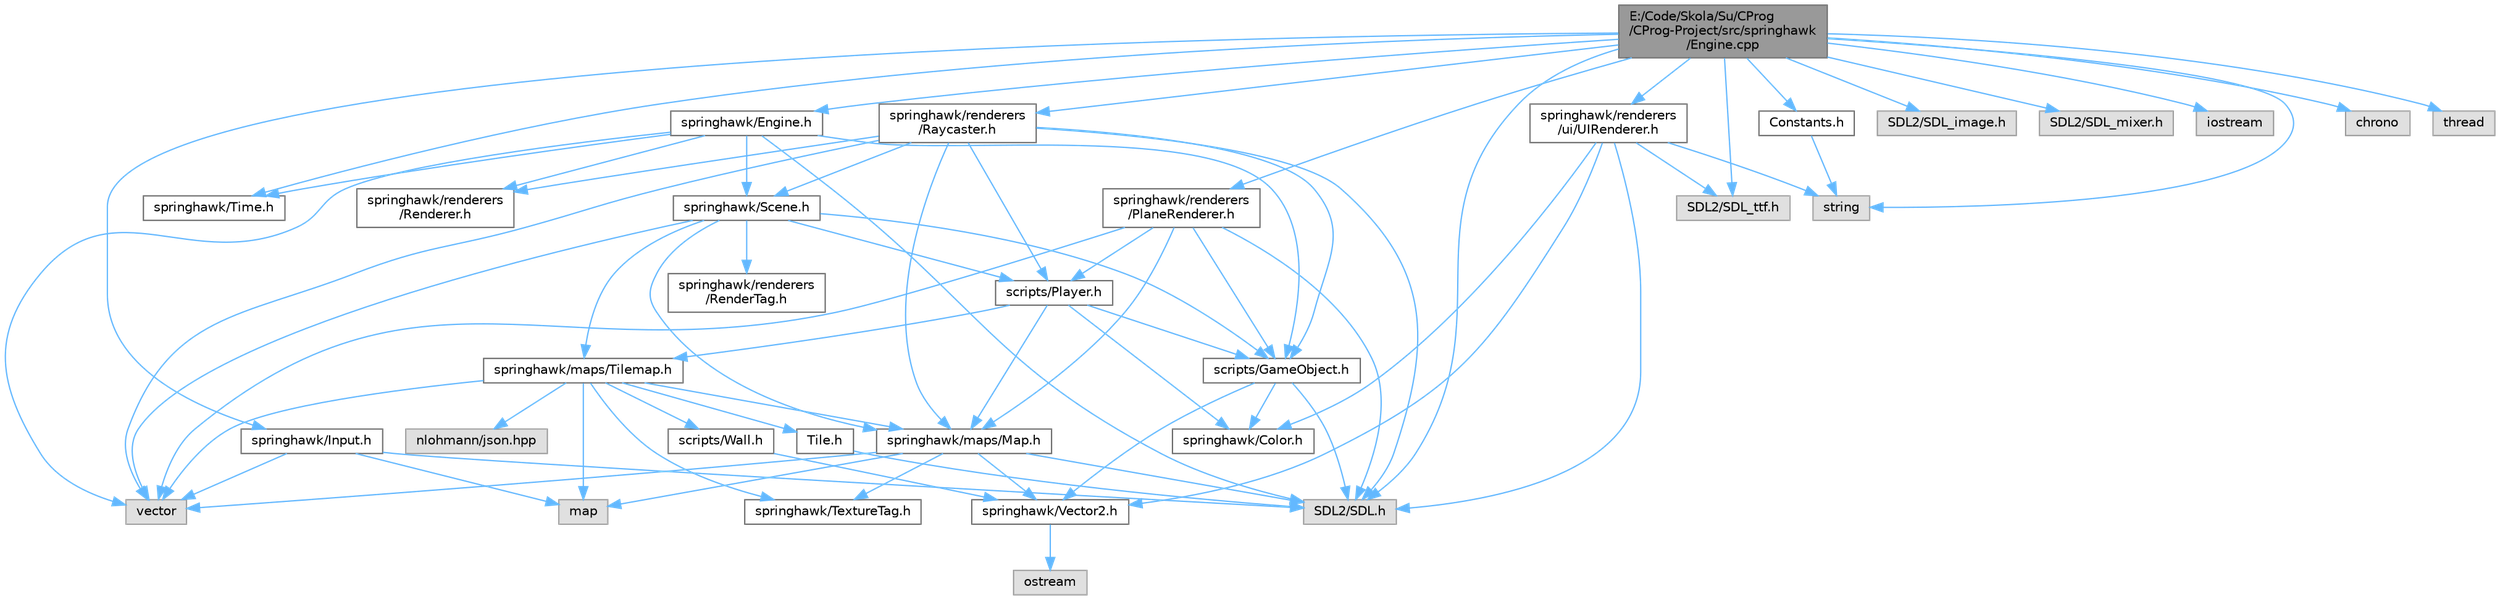 digraph "E:/Code/Skola/Su/CProg/CProg-Project/src/springhawk/Engine.cpp"
{
 // LATEX_PDF_SIZE
  bgcolor="transparent";
  edge [fontname=Helvetica,fontsize=10,labelfontname=Helvetica,labelfontsize=10];
  node [fontname=Helvetica,fontsize=10,shape=box,height=0.2,width=0.4];
  Node1 [id="Node000001",label="E:/Code/Skola/Su/CProg\l/CProg-Project/src/springhawk\l/Engine.cpp",height=0.2,width=0.4,color="gray40", fillcolor="grey60", style="filled", fontcolor="black",tooltip=" "];
  Node1 -> Node2 [id="edge1_Node000001_Node000002",color="steelblue1",style="solid",tooltip=" "];
  Node2 [id="Node000002",label="springhawk/Engine.h",height=0.2,width=0.4,color="grey40", fillcolor="white", style="filled",URL="$_engine_8h.html",tooltip=" "];
  Node2 -> Node3 [id="edge2_Node000002_Node000003",color="steelblue1",style="solid",tooltip=" "];
  Node3 [id="Node000003",label="vector",height=0.2,width=0.4,color="grey60", fillcolor="#E0E0E0", style="filled",tooltip=" "];
  Node2 -> Node4 [id="edge3_Node000002_Node000004",color="steelblue1",style="solid",tooltip=" "];
  Node4 [id="Node000004",label="SDL2/SDL.h",height=0.2,width=0.4,color="grey60", fillcolor="#E0E0E0", style="filled",tooltip=" "];
  Node2 -> Node5 [id="edge4_Node000002_Node000005",color="steelblue1",style="solid",tooltip=" "];
  Node5 [id="Node000005",label="scripts/GameObject.h",height=0.2,width=0.4,color="grey40", fillcolor="white", style="filled",URL="$_game_object_8h.html",tooltip=" "];
  Node5 -> Node6 [id="edge5_Node000005_Node000006",color="steelblue1",style="solid",tooltip=" "];
  Node6 [id="Node000006",label="springhawk/Color.h",height=0.2,width=0.4,color="grey40", fillcolor="white", style="filled",URL="$_color_8h.html",tooltip=" "];
  Node5 -> Node7 [id="edge6_Node000005_Node000007",color="steelblue1",style="solid",tooltip=" "];
  Node7 [id="Node000007",label="springhawk/Vector2.h",height=0.2,width=0.4,color="grey40", fillcolor="white", style="filled",URL="$_vector2_8h.html",tooltip=" "];
  Node7 -> Node8 [id="edge7_Node000007_Node000008",color="steelblue1",style="solid",tooltip=" "];
  Node8 [id="Node000008",label="ostream",height=0.2,width=0.4,color="grey60", fillcolor="#E0E0E0", style="filled",tooltip=" "];
  Node5 -> Node4 [id="edge8_Node000005_Node000004",color="steelblue1",style="solid",tooltip=" "];
  Node2 -> Node9 [id="edge9_Node000002_Node000009",color="steelblue1",style="solid",tooltip=" "];
  Node9 [id="Node000009",label="springhawk/Time.h",height=0.2,width=0.4,color="grey40", fillcolor="white", style="filled",URL="$_time_8h.html",tooltip=" "];
  Node2 -> Node10 [id="edge10_Node000002_Node000010",color="steelblue1",style="solid",tooltip=" "];
  Node10 [id="Node000010",label="springhawk/Scene.h",height=0.2,width=0.4,color="grey40", fillcolor="white", style="filled",URL="$_scene_8h.html",tooltip=" "];
  Node10 -> Node11 [id="edge11_Node000010_Node000011",color="steelblue1",style="solid",tooltip=" "];
  Node11 [id="Node000011",label="scripts/Player.h",height=0.2,width=0.4,color="grey40", fillcolor="white", style="filled",URL="$_player_8h.html",tooltip=" "];
  Node11 -> Node5 [id="edge12_Node000011_Node000005",color="steelblue1",style="solid",tooltip=" "];
  Node11 -> Node6 [id="edge13_Node000011_Node000006",color="steelblue1",style="solid",tooltip=" "];
  Node11 -> Node12 [id="edge14_Node000011_Node000012",color="steelblue1",style="solid",tooltip=" "];
  Node12 [id="Node000012",label="springhawk/maps/Map.h",height=0.2,width=0.4,color="grey40", fillcolor="white", style="filled",URL="$_map_8h.html",tooltip=" "];
  Node12 -> Node13 [id="edge15_Node000012_Node000013",color="steelblue1",style="solid",tooltip=" "];
  Node13 [id="Node000013",label="map",height=0.2,width=0.4,color="grey60", fillcolor="#E0E0E0", style="filled",tooltip=" "];
  Node12 -> Node7 [id="edge16_Node000012_Node000007",color="steelblue1",style="solid",tooltip=" "];
  Node12 -> Node4 [id="edge17_Node000012_Node000004",color="steelblue1",style="solid",tooltip=" "];
  Node12 -> Node3 [id="edge18_Node000012_Node000003",color="steelblue1",style="solid",tooltip=" "];
  Node12 -> Node14 [id="edge19_Node000012_Node000014",color="steelblue1",style="solid",tooltip=" "];
  Node14 [id="Node000014",label="springhawk/TextureTag.h",height=0.2,width=0.4,color="grey40", fillcolor="white", style="filled",URL="$_texture_tag_8h.html",tooltip=" "];
  Node11 -> Node15 [id="edge20_Node000011_Node000015",color="steelblue1",style="solid",tooltip=" "];
  Node15 [id="Node000015",label="springhawk/maps/Tilemap.h",height=0.2,width=0.4,color="grey40", fillcolor="white", style="filled",URL="$_tilemap_8h.html",tooltip=" "];
  Node15 -> Node3 [id="edge21_Node000015_Node000003",color="steelblue1",style="solid",tooltip=" "];
  Node15 -> Node13 [id="edge22_Node000015_Node000013",color="steelblue1",style="solid",tooltip=" "];
  Node15 -> Node12 [id="edge23_Node000015_Node000012",color="steelblue1",style="solid",tooltip=" "];
  Node15 -> Node16 [id="edge24_Node000015_Node000016",color="steelblue1",style="solid",tooltip=" "];
  Node16 [id="Node000016",label="scripts/Wall.h",height=0.2,width=0.4,color="grey40", fillcolor="white", style="filled",URL="$_wall_8h.html",tooltip=" "];
  Node16 -> Node7 [id="edge25_Node000016_Node000007",color="steelblue1",style="solid",tooltip=" "];
  Node15 -> Node17 [id="edge26_Node000015_Node000017",color="steelblue1",style="solid",tooltip=" "];
  Node17 [id="Node000017",label="Tile.h",height=0.2,width=0.4,color="grey40", fillcolor="white", style="filled",URL="$_tile_8h.html",tooltip=" "];
  Node17 -> Node4 [id="edge27_Node000017_Node000004",color="steelblue1",style="solid",tooltip=" "];
  Node15 -> Node14 [id="edge28_Node000015_Node000014",color="steelblue1",style="solid",tooltip=" "];
  Node15 -> Node18 [id="edge29_Node000015_Node000018",color="steelblue1",style="solid",tooltip=" "];
  Node18 [id="Node000018",label="nlohmann/json.hpp",height=0.2,width=0.4,color="grey60", fillcolor="#E0E0E0", style="filled",tooltip=" "];
  Node10 -> Node5 [id="edge30_Node000010_Node000005",color="steelblue1",style="solid",tooltip=" "];
  Node10 -> Node19 [id="edge31_Node000010_Node000019",color="steelblue1",style="solid",tooltip=" "];
  Node19 [id="Node000019",label="springhawk/renderers\l/RenderTag.h",height=0.2,width=0.4,color="grey40", fillcolor="white", style="filled",URL="$_render_tag_8h.html",tooltip=" "];
  Node10 -> Node12 [id="edge32_Node000010_Node000012",color="steelblue1",style="solid",tooltip=" "];
  Node10 -> Node15 [id="edge33_Node000010_Node000015",color="steelblue1",style="solid",tooltip=" "];
  Node10 -> Node3 [id="edge34_Node000010_Node000003",color="steelblue1",style="solid",tooltip=" "];
  Node2 -> Node20 [id="edge35_Node000002_Node000020",color="steelblue1",style="solid",tooltip=" "];
  Node20 [id="Node000020",label="springhawk/renderers\l/Renderer.h",height=0.2,width=0.4,color="grey40", fillcolor="white", style="filled",URL="$_renderer_8h.html",tooltip=" "];
  Node1 -> Node9 [id="edge36_Node000001_Node000009",color="steelblue1",style="solid",tooltip=" "];
  Node1 -> Node21 [id="edge37_Node000001_Node000021",color="steelblue1",style="solid",tooltip=" "];
  Node21 [id="Node000021",label="springhawk/Input.h",height=0.2,width=0.4,color="grey40", fillcolor="white", style="filled",URL="$_input_8h.html",tooltip=" "];
  Node21 -> Node13 [id="edge38_Node000021_Node000013",color="steelblue1",style="solid",tooltip=" "];
  Node21 -> Node3 [id="edge39_Node000021_Node000003",color="steelblue1",style="solid",tooltip=" "];
  Node21 -> Node4 [id="edge40_Node000021_Node000004",color="steelblue1",style="solid",tooltip=" "];
  Node1 -> Node22 [id="edge41_Node000001_Node000022",color="steelblue1",style="solid",tooltip=" "];
  Node22 [id="Node000022",label="springhawk/renderers\l/Raycaster.h",height=0.2,width=0.4,color="grey40", fillcolor="white", style="filled",URL="$_raycaster_8h.html",tooltip=" "];
  Node22 -> Node4 [id="edge42_Node000022_Node000004",color="steelblue1",style="solid",tooltip=" "];
  Node22 -> Node3 [id="edge43_Node000022_Node000003",color="steelblue1",style="solid",tooltip=" "];
  Node22 -> Node5 [id="edge44_Node000022_Node000005",color="steelblue1",style="solid",tooltip=" "];
  Node22 -> Node11 [id="edge45_Node000022_Node000011",color="steelblue1",style="solid",tooltip=" "];
  Node22 -> Node20 [id="edge46_Node000022_Node000020",color="steelblue1",style="solid",tooltip=" "];
  Node22 -> Node12 [id="edge47_Node000022_Node000012",color="steelblue1",style="solid",tooltip=" "];
  Node22 -> Node10 [id="edge48_Node000022_Node000010",color="steelblue1",style="solid",tooltip=" "];
  Node1 -> Node23 [id="edge49_Node000001_Node000023",color="steelblue1",style="solid",tooltip=" "];
  Node23 [id="Node000023",label="springhawk/renderers\l/PlaneRenderer.h",height=0.2,width=0.4,color="grey40", fillcolor="white", style="filled",URL="$_plane_renderer_8h.html",tooltip=" "];
  Node23 -> Node3 [id="edge50_Node000023_Node000003",color="steelblue1",style="solid",tooltip=" "];
  Node23 -> Node4 [id="edge51_Node000023_Node000004",color="steelblue1",style="solid",tooltip=" "];
  Node23 -> Node5 [id="edge52_Node000023_Node000005",color="steelblue1",style="solid",tooltip=" "];
  Node23 -> Node11 [id="edge53_Node000023_Node000011",color="steelblue1",style="solid",tooltip=" "];
  Node23 -> Node12 [id="edge54_Node000023_Node000012",color="steelblue1",style="solid",tooltip=" "];
  Node1 -> Node24 [id="edge55_Node000001_Node000024",color="steelblue1",style="solid",tooltip=" "];
  Node24 [id="Node000024",label="springhawk/renderers\l/ui/UIRenderer.h",height=0.2,width=0.4,color="grey40", fillcolor="white", style="filled",URL="$_u_i_renderer_8h.html",tooltip=" "];
  Node24 -> Node25 [id="edge56_Node000024_Node000025",color="steelblue1",style="solid",tooltip=" "];
  Node25 [id="Node000025",label="string",height=0.2,width=0.4,color="grey60", fillcolor="#E0E0E0", style="filled",tooltip=" "];
  Node24 -> Node26 [id="edge57_Node000024_Node000026",color="steelblue1",style="solid",tooltip=" "];
  Node26 [id="Node000026",label="SDL2/SDL_ttf.h",height=0.2,width=0.4,color="grey60", fillcolor="#E0E0E0", style="filled",tooltip=" "];
  Node24 -> Node6 [id="edge58_Node000024_Node000006",color="steelblue1",style="solid",tooltip=" "];
  Node24 -> Node7 [id="edge59_Node000024_Node000007",color="steelblue1",style="solid",tooltip=" "];
  Node24 -> Node4 [id="edge60_Node000024_Node000004",color="steelblue1",style="solid",tooltip=" "];
  Node1 -> Node4 [id="edge61_Node000001_Node000004",color="steelblue1",style="solid",tooltip=" "];
  Node1 -> Node27 [id="edge62_Node000001_Node000027",color="steelblue1",style="solid",tooltip=" "];
  Node27 [id="Node000027",label="SDL2/SDL_image.h",height=0.2,width=0.4,color="grey60", fillcolor="#E0E0E0", style="filled",tooltip=" "];
  Node1 -> Node28 [id="edge63_Node000001_Node000028",color="steelblue1",style="solid",tooltip=" "];
  Node28 [id="Node000028",label="SDL2/SDL_mixer.h",height=0.2,width=0.4,color="grey60", fillcolor="#E0E0E0", style="filled",tooltip=" "];
  Node1 -> Node26 [id="edge64_Node000001_Node000026",color="steelblue1",style="solid",tooltip=" "];
  Node1 -> Node29 [id="edge65_Node000001_Node000029",color="steelblue1",style="solid",tooltip=" "];
  Node29 [id="Node000029",label="iostream",height=0.2,width=0.4,color="grey60", fillcolor="#E0E0E0", style="filled",tooltip=" "];
  Node1 -> Node25 [id="edge66_Node000001_Node000025",color="steelblue1",style="solid",tooltip=" "];
  Node1 -> Node30 [id="edge67_Node000001_Node000030",color="steelblue1",style="solid",tooltip=" "];
  Node30 [id="Node000030",label="Constants.h",height=0.2,width=0.4,color="grey40", fillcolor="white", style="filled",URL="$_constants_8h.html",tooltip=" "];
  Node30 -> Node25 [id="edge68_Node000030_Node000025",color="steelblue1",style="solid",tooltip=" "];
  Node1 -> Node31 [id="edge69_Node000001_Node000031",color="steelblue1",style="solid",tooltip=" "];
  Node31 [id="Node000031",label="chrono",height=0.2,width=0.4,color="grey60", fillcolor="#E0E0E0", style="filled",tooltip=" "];
  Node1 -> Node32 [id="edge70_Node000001_Node000032",color="steelblue1",style="solid",tooltip=" "];
  Node32 [id="Node000032",label="thread",height=0.2,width=0.4,color="grey60", fillcolor="#E0E0E0", style="filled",tooltip=" "];
}
